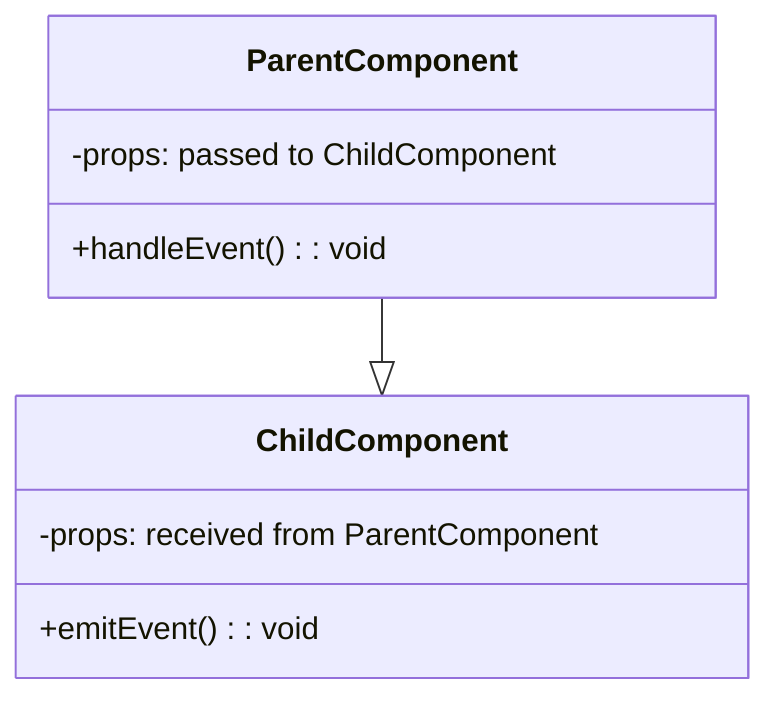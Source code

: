 classDiagram
  class ParentComponent {
    -props: passed to ChildComponent
    +handleEvent(): void
  }
  class ChildComponent {
    -props: received from ParentComponent
    +emitEvent(): void
  }
  ParentComponent --|> ChildComponent
